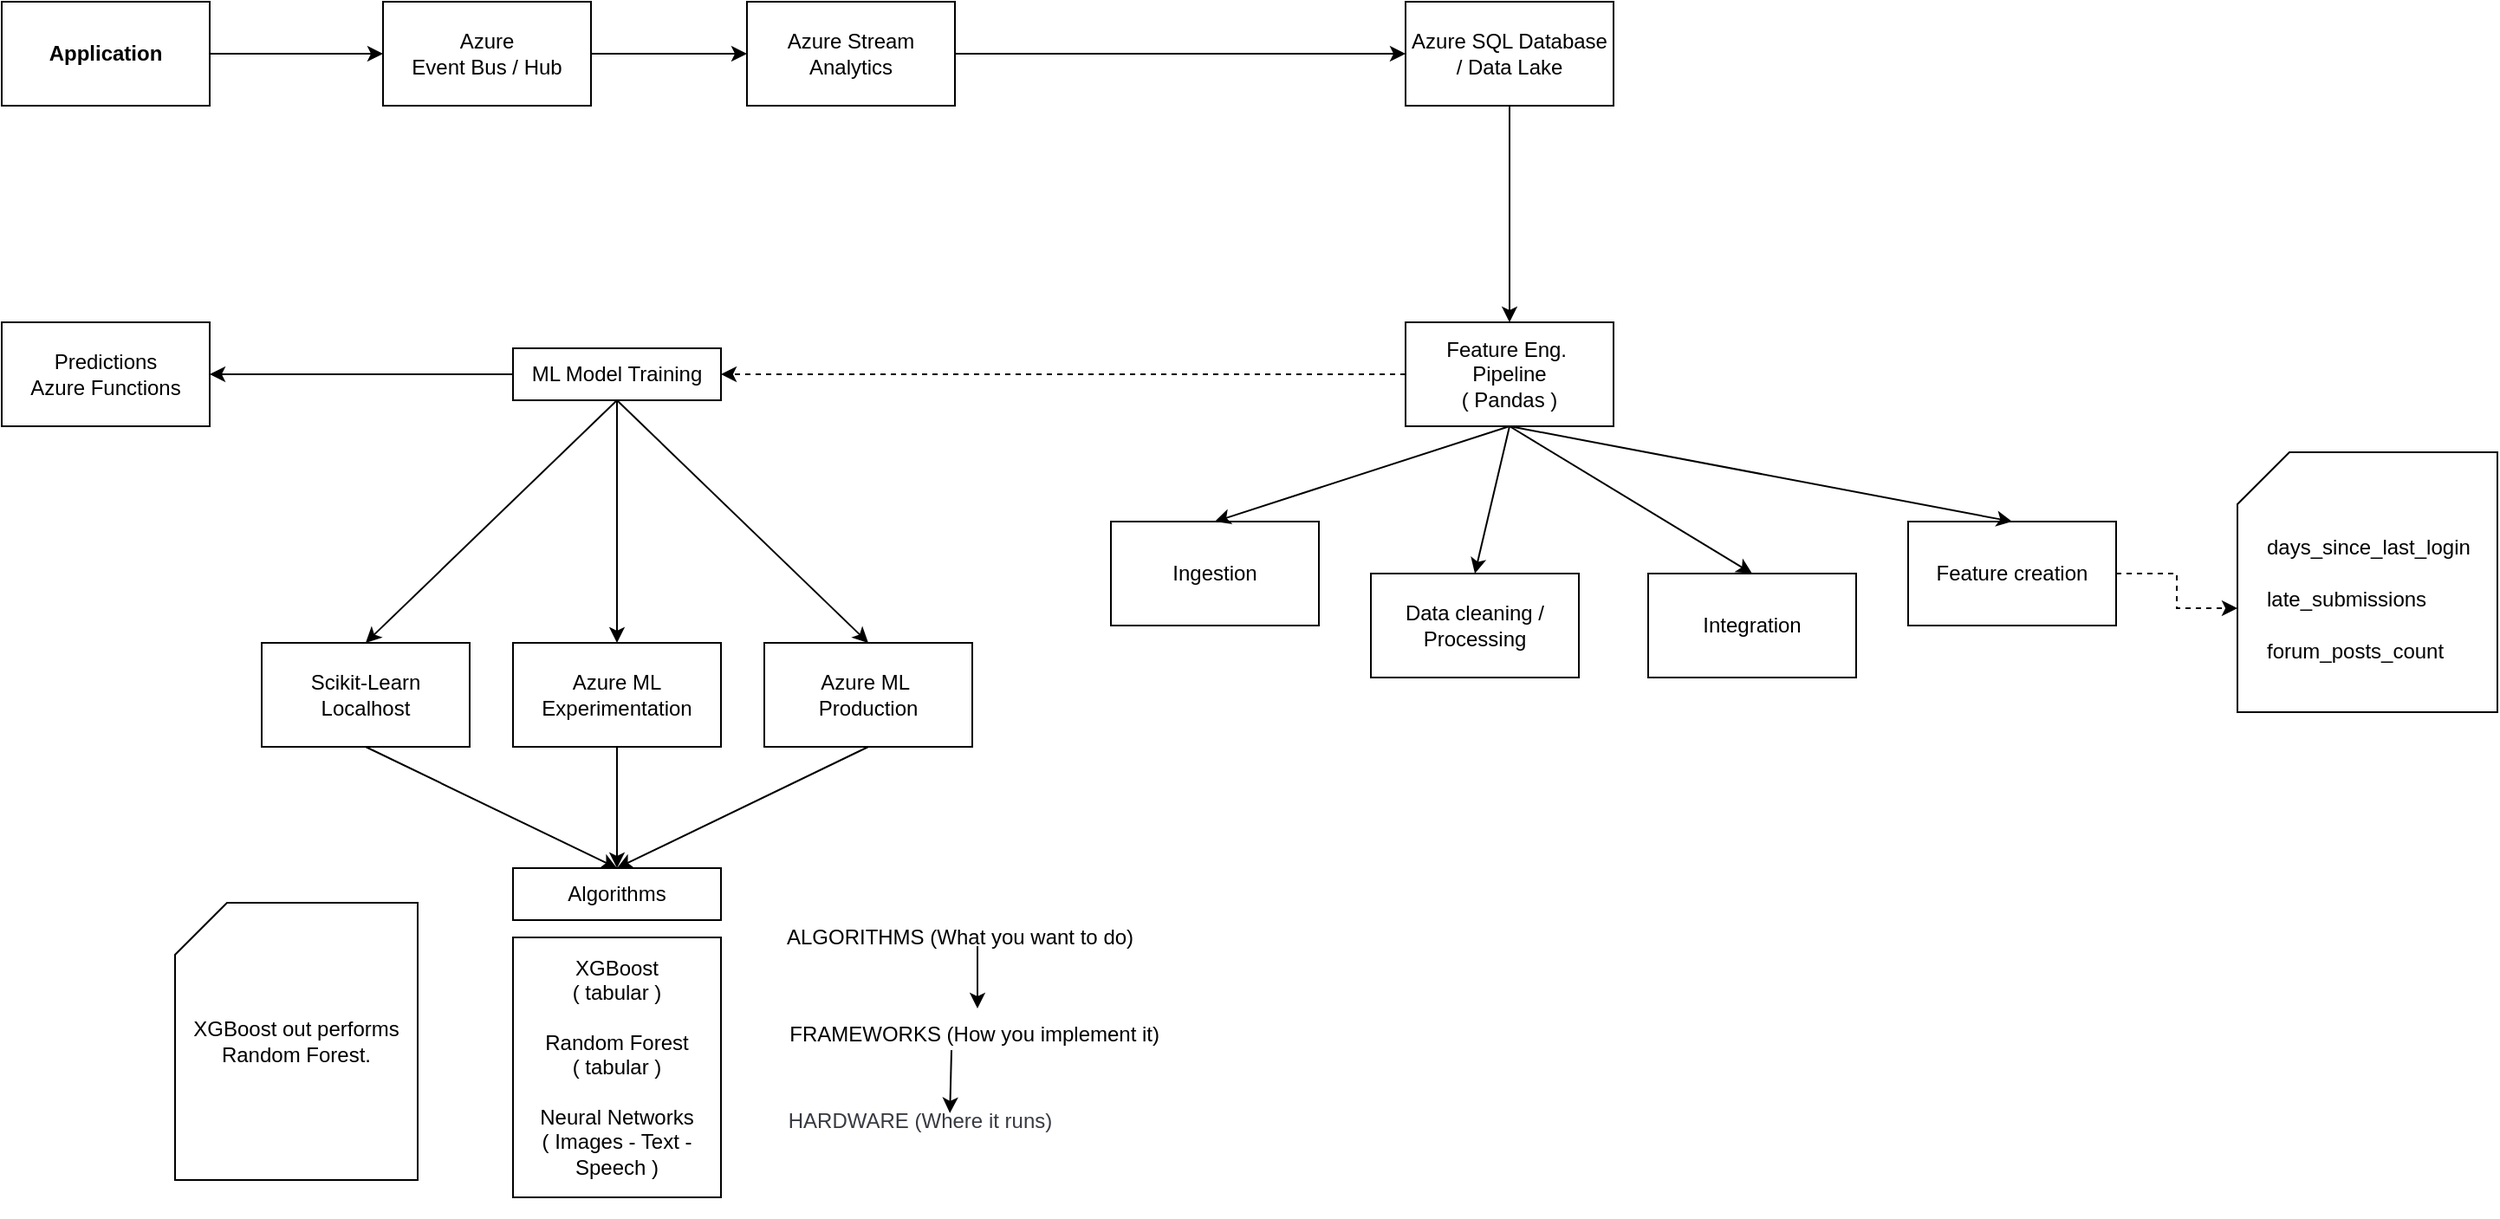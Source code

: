 <mxfile version="28.1.0" pages="2">
  <diagram name="Page-1" id="NZ0PfT4ghxWPGnqBB7Ow">
    <mxGraphModel dx="1273" dy="582" grid="1" gridSize="10" guides="1" tooltips="1" connect="1" arrows="1" fold="1" page="1" pageScale="1" pageWidth="850" pageHeight="1100" math="0" shadow="0">
      <root>
        <mxCell id="0" />
        <mxCell id="1" parent="0" />
        <mxCell id="IdPB-RqkCGbOno6uSlbF-16" style="edgeStyle=orthogonalEdgeStyle;rounded=0;orthogonalLoop=1;jettySize=auto;html=1;" edge="1" parent="1" source="IdPB-RqkCGbOno6uSlbF-2" target="IdPB-RqkCGbOno6uSlbF-4">
          <mxGeometry relative="1" as="geometry" />
        </mxCell>
        <mxCell id="IdPB-RqkCGbOno6uSlbF-2" value="&lt;b&gt;Application&lt;/b&gt;" style="rounded=0;whiteSpace=wrap;html=1;" vertex="1" parent="1">
          <mxGeometry x="70" y="150" width="120" height="60" as="geometry" />
        </mxCell>
        <mxCell id="IdPB-RqkCGbOno6uSlbF-17" style="edgeStyle=orthogonalEdgeStyle;rounded=0;orthogonalLoop=1;jettySize=auto;html=1;" edge="1" parent="1" source="IdPB-RqkCGbOno6uSlbF-4" target="IdPB-RqkCGbOno6uSlbF-5">
          <mxGeometry relative="1" as="geometry" />
        </mxCell>
        <mxCell id="IdPB-RqkCGbOno6uSlbF-4" value="&lt;div&gt;Azure&lt;/div&gt;Event Bus / Hub" style="rounded=0;whiteSpace=wrap;html=1;" vertex="1" parent="1">
          <mxGeometry x="290" y="150" width="120" height="60" as="geometry" />
        </mxCell>
        <mxCell id="IdPB-RqkCGbOno6uSlbF-18" style="edgeStyle=orthogonalEdgeStyle;rounded=0;orthogonalLoop=1;jettySize=auto;html=1;entryX=0;entryY=0.5;entryDx=0;entryDy=0;" edge="1" parent="1" source="IdPB-RqkCGbOno6uSlbF-5" target="IdPB-RqkCGbOno6uSlbF-6">
          <mxGeometry relative="1" as="geometry" />
        </mxCell>
        <mxCell id="IdPB-RqkCGbOno6uSlbF-5" value="Azure Stream Analytics" style="rounded=0;whiteSpace=wrap;html=1;" vertex="1" parent="1">
          <mxGeometry x="500" y="150" width="120" height="60" as="geometry" />
        </mxCell>
        <mxCell id="IdPB-RqkCGbOno6uSlbF-31" style="edgeStyle=orthogonalEdgeStyle;rounded=0;orthogonalLoop=1;jettySize=auto;html=1;entryX=0.5;entryY=0;entryDx=0;entryDy=0;" edge="1" parent="1" source="IdPB-RqkCGbOno6uSlbF-6" target="IdPB-RqkCGbOno6uSlbF-7">
          <mxGeometry relative="1" as="geometry" />
        </mxCell>
        <mxCell id="IdPB-RqkCGbOno6uSlbF-6" value="Azure SQL Database / Data Lake" style="rounded=0;whiteSpace=wrap;html=1;" vertex="1" parent="1">
          <mxGeometry x="880" y="150" width="120" height="60" as="geometry" />
        </mxCell>
        <mxCell id="IdPB-RqkCGbOno6uSlbF-20" style="edgeStyle=orthogonalEdgeStyle;rounded=0;orthogonalLoop=1;jettySize=auto;html=1;entryX=1;entryY=0.5;entryDx=0;entryDy=0;dashed=1;" edge="1" parent="1" source="IdPB-RqkCGbOno6uSlbF-7" target="IdPB-RqkCGbOno6uSlbF-8">
          <mxGeometry relative="1" as="geometry" />
        </mxCell>
        <mxCell id="IdPB-RqkCGbOno6uSlbF-7" value="Feature Eng.&amp;nbsp;&lt;br&gt;&lt;div&gt;&lt;span style=&quot;color: rgba(0, 0, 0, 0); font-family: monospace; font-size: 0px; text-align: start; text-wrap-mode: nowrap; background-color: transparent;&quot;&gt;%3CmxGraphModel%3E%3Croot%3E%3CmxCell%20id%3D%220%22%2F%3E%3CmxCell%20id%3D%221%22%20parent%3D%220%22%2F%3E%3CmxCell%20id%3D%222%22%20value%3D%22Azure%20SQL%20Database%20%2F%20Data%20Lake%22%20style%3D%22rounded%3D0%3BwhiteSpace%3Dwrap%3Bhtml%3D1%3B%22%20vertex%3D%221%22%20parent%3D%221%22%3E%3CmxGeometry%20x%3D%22670%22%20y%3D%22220%22%20width%3D%22120%22%20height%3D%2260%22%20as%3D%22geometry%22%2F%3E%3C%2FmxCell%3E%3C%2Froot%3E%3C%2FmxGraphModel%3E&lt;/span&gt;Pipeline&lt;/div&gt;&lt;div&gt;( Pandas )&lt;/div&gt;" style="rounded=0;whiteSpace=wrap;html=1;" vertex="1" parent="1">
          <mxGeometry x="880" y="335" width="120" height="60" as="geometry" />
        </mxCell>
        <mxCell id="IdPB-RqkCGbOno6uSlbF-21" style="edgeStyle=orthogonalEdgeStyle;rounded=0;orthogonalLoop=1;jettySize=auto;html=1;entryX=1;entryY=0.5;entryDx=0;entryDy=0;" edge="1" parent="1" source="IdPB-RqkCGbOno6uSlbF-8" target="IdPB-RqkCGbOno6uSlbF-9">
          <mxGeometry relative="1" as="geometry" />
        </mxCell>
        <mxCell id="IdPB-RqkCGbOno6uSlbF-8" value="ML Model Training" style="rounded=0;whiteSpace=wrap;html=1;" vertex="1" parent="1">
          <mxGeometry x="365" y="350" width="120" height="30" as="geometry" />
        </mxCell>
        <mxCell id="IdPB-RqkCGbOno6uSlbF-9" value="Predictions&lt;br&gt;Azure Functions" style="rounded=0;whiteSpace=wrap;html=1;" vertex="1" parent="1">
          <mxGeometry x="70" y="335" width="120" height="60" as="geometry" />
        </mxCell>
        <mxCell id="IdPB-RqkCGbOno6uSlbF-10" value="Scikit-Learn&lt;div&gt;Localhost&lt;/div&gt;" style="rounded=0;whiteSpace=wrap;html=1;" vertex="1" parent="1">
          <mxGeometry x="220" y="520" width="120" height="60" as="geometry" />
        </mxCell>
        <mxCell id="IdPB-RqkCGbOno6uSlbF-12" value="Azure ML Experimentation" style="rounded=0;whiteSpace=wrap;html=1;" vertex="1" parent="1">
          <mxGeometry x="365" y="520" width="120" height="60" as="geometry" />
        </mxCell>
        <mxCell id="IdPB-RqkCGbOno6uSlbF-13" value="Azure ML&amp;nbsp;&lt;div&gt;Production&lt;/div&gt;" style="rounded=0;whiteSpace=wrap;html=1;" vertex="1" parent="1">
          <mxGeometry x="510" y="520" width="120" height="60" as="geometry" />
        </mxCell>
        <mxCell id="IdPB-RqkCGbOno6uSlbF-22" value="Ingestion" style="rounded=0;whiteSpace=wrap;html=1;" vertex="1" parent="1">
          <mxGeometry x="710" y="450" width="120" height="60" as="geometry" />
        </mxCell>
        <mxCell id="IdPB-RqkCGbOno6uSlbF-24" value="Data cleaning / Processing" style="rounded=0;whiteSpace=wrap;html=1;" vertex="1" parent="1">
          <mxGeometry x="860" y="480" width="120" height="60" as="geometry" />
        </mxCell>
        <mxCell id="IdPB-RqkCGbOno6uSlbF-25" value="Integration" style="rounded=0;whiteSpace=wrap;html=1;" vertex="1" parent="1">
          <mxGeometry x="1020" y="480" width="120" height="60" as="geometry" />
        </mxCell>
        <mxCell id="IdPB-RqkCGbOno6uSlbF-46" style="edgeStyle=orthogonalEdgeStyle;rounded=0;orthogonalLoop=1;jettySize=auto;html=1;entryX=0;entryY=0;entryDx=0;entryDy=90;entryPerimeter=0;dashed=1;" edge="1" parent="1" source="IdPB-RqkCGbOno6uSlbF-26" target="IdPB-RqkCGbOno6uSlbF-41">
          <mxGeometry relative="1" as="geometry">
            <mxPoint x="1340" y="510" as="targetPoint" />
          </mxGeometry>
        </mxCell>
        <mxCell id="IdPB-RqkCGbOno6uSlbF-26" value="Feature creation" style="rounded=0;whiteSpace=wrap;html=1;" vertex="1" parent="1">
          <mxGeometry x="1170" y="450" width="120" height="60" as="geometry" />
        </mxCell>
        <mxCell id="IdPB-RqkCGbOno6uSlbF-34" value="" style="endArrow=classic;html=1;rounded=0;exitX=0.5;exitY=1;exitDx=0;exitDy=0;entryX=0.5;entryY=0;entryDx=0;entryDy=0;" edge="1" parent="1" source="IdPB-RqkCGbOno6uSlbF-8" target="IdPB-RqkCGbOno6uSlbF-10">
          <mxGeometry width="50" height="50" relative="1" as="geometry">
            <mxPoint x="460" y="450" as="sourcePoint" />
            <mxPoint x="380" y="490" as="targetPoint" />
          </mxGeometry>
        </mxCell>
        <mxCell id="IdPB-RqkCGbOno6uSlbF-35" value="" style="endArrow=classic;html=1;rounded=0;exitX=0.5;exitY=1;exitDx=0;exitDy=0;" edge="1" parent="1" source="IdPB-RqkCGbOno6uSlbF-8" target="IdPB-RqkCGbOno6uSlbF-12">
          <mxGeometry width="50" height="50" relative="1" as="geometry">
            <mxPoint x="425" y="510" as="sourcePoint" />
            <mxPoint x="280" y="650" as="targetPoint" />
          </mxGeometry>
        </mxCell>
        <mxCell id="IdPB-RqkCGbOno6uSlbF-36" value="" style="endArrow=classic;html=1;rounded=0;exitX=0.5;exitY=1;exitDx=0;exitDy=0;entryX=0.5;entryY=0;entryDx=0;entryDy=0;" edge="1" parent="1" source="IdPB-RqkCGbOno6uSlbF-8" target="IdPB-RqkCGbOno6uSlbF-13">
          <mxGeometry width="50" height="50" relative="1" as="geometry">
            <mxPoint x="430" y="470" as="sourcePoint" />
            <mxPoint x="430" y="610" as="targetPoint" />
          </mxGeometry>
        </mxCell>
        <mxCell id="IdPB-RqkCGbOno6uSlbF-37" value="" style="endArrow=classic;html=1;rounded=0;exitX=0.5;exitY=1;exitDx=0;exitDy=0;entryX=0.5;entryY=0;entryDx=0;entryDy=0;" edge="1" parent="1" source="IdPB-RqkCGbOno6uSlbF-7" target="IdPB-RqkCGbOno6uSlbF-22">
          <mxGeometry width="50" height="50" relative="1" as="geometry">
            <mxPoint x="550" y="490" as="sourcePoint" />
            <mxPoint x="695" y="630" as="targetPoint" />
          </mxGeometry>
        </mxCell>
        <mxCell id="IdPB-RqkCGbOno6uSlbF-38" value="" style="endArrow=classic;html=1;rounded=0;exitX=0.5;exitY=1;exitDx=0;exitDy=0;entryX=0.5;entryY=0;entryDx=0;entryDy=0;" edge="1" parent="1" source="IdPB-RqkCGbOno6uSlbF-7" target="IdPB-RqkCGbOno6uSlbF-24">
          <mxGeometry width="50" height="50" relative="1" as="geometry">
            <mxPoint x="930" y="450" as="sourcePoint" />
            <mxPoint x="760" y="505" as="targetPoint" />
          </mxGeometry>
        </mxCell>
        <mxCell id="IdPB-RqkCGbOno6uSlbF-39" value="" style="endArrow=classic;html=1;rounded=0;exitX=0.5;exitY=1;exitDx=0;exitDy=0;entryX=0.5;entryY=0;entryDx=0;entryDy=0;" edge="1" parent="1" source="IdPB-RqkCGbOno6uSlbF-7" target="IdPB-RqkCGbOno6uSlbF-25">
          <mxGeometry width="50" height="50" relative="1" as="geometry">
            <mxPoint x="930" y="480" as="sourcePoint" />
            <mxPoint x="910" y="565" as="targetPoint" />
          </mxGeometry>
        </mxCell>
        <mxCell id="IdPB-RqkCGbOno6uSlbF-40" value="" style="endArrow=classic;html=1;rounded=0;exitX=0.5;exitY=1;exitDx=0;exitDy=0;entryX=0.5;entryY=0;entryDx=0;entryDy=0;" edge="1" parent="1" source="IdPB-RqkCGbOno6uSlbF-7" target="IdPB-RqkCGbOno6uSlbF-26">
          <mxGeometry width="50" height="50" relative="1" as="geometry">
            <mxPoint x="1080" y="480" as="sourcePoint" />
            <mxPoint x="1220" y="565" as="targetPoint" />
          </mxGeometry>
        </mxCell>
        <mxCell id="IdPB-RqkCGbOno6uSlbF-45" value="" style="group" vertex="1" connectable="0" parent="1">
          <mxGeometry x="1360" y="410" width="150" height="150" as="geometry" />
        </mxCell>
        <mxCell id="IdPB-RqkCGbOno6uSlbF-41" value="" style="shape=card;whiteSpace=wrap;html=1;" vertex="1" parent="IdPB-RqkCGbOno6uSlbF-45">
          <mxGeometry width="150" height="150" as="geometry" />
        </mxCell>
        <mxCell id="IdPB-RqkCGbOno6uSlbF-42" value="days_since_last_login" style="text;html=1;align=left;verticalAlign=middle;whiteSpace=wrap;rounded=0;" vertex="1" parent="IdPB-RqkCGbOno6uSlbF-45">
          <mxGeometry x="15" y="40" width="90" height="30" as="geometry" />
        </mxCell>
        <mxCell id="IdPB-RqkCGbOno6uSlbF-43" value="late_submissions" style="text;html=1;align=left;verticalAlign=middle;whiteSpace=wrap;rounded=0;" vertex="1" parent="IdPB-RqkCGbOno6uSlbF-45">
          <mxGeometry x="15" y="70" width="60" height="30" as="geometry" />
        </mxCell>
        <mxCell id="IdPB-RqkCGbOno6uSlbF-44" value="forum_posts_count" style="text;html=1;align=left;verticalAlign=middle;whiteSpace=wrap;rounded=0;" vertex="1" parent="IdPB-RqkCGbOno6uSlbF-45">
          <mxGeometry x="15" y="100" width="60" height="30" as="geometry" />
        </mxCell>
        <mxCell id="IdPB-RqkCGbOno6uSlbF-47" value="XGBoost&lt;div&gt;( tabular )&lt;br&gt;&lt;br&gt;Random Forest&lt;div&gt;( tabular )&lt;/div&gt;&lt;div&gt;&lt;br&gt;&lt;/div&gt;&lt;div&gt;Neural Networks&lt;/div&gt;&lt;div&gt;( Images - Text - Speech )&lt;/div&gt;&lt;/div&gt;" style="rounded=0;whiteSpace=wrap;html=1;" vertex="1" parent="1">
          <mxGeometry x="365" y="690" width="120" height="150" as="geometry" />
        </mxCell>
        <mxCell id="IdPB-RqkCGbOno6uSlbF-48" value="" style="endArrow=classic;html=1;rounded=0;exitX=0.5;exitY=1;exitDx=0;exitDy=0;entryX=0.5;entryY=0;entryDx=0;entryDy=0;" edge="1" parent="1" source="IdPB-RqkCGbOno6uSlbF-10" target="IdPB-RqkCGbOno6uSlbF-52">
          <mxGeometry width="50" height="50" relative="1" as="geometry">
            <mxPoint x="475" y="460" as="sourcePoint" />
            <mxPoint x="390" y="650" as="targetPoint" />
          </mxGeometry>
        </mxCell>
        <mxCell id="IdPB-RqkCGbOno6uSlbF-49" value="" style="endArrow=classic;html=1;rounded=0;exitX=0.5;exitY=1;exitDx=0;exitDy=0;entryX=0.5;entryY=0;entryDx=0;entryDy=0;" edge="1" parent="1" source="IdPB-RqkCGbOno6uSlbF-12" target="IdPB-RqkCGbOno6uSlbF-52">
          <mxGeometry width="50" height="50" relative="1" as="geometry">
            <mxPoint x="410" y="630" as="sourcePoint" />
            <mxPoint x="420" y="640" as="targetPoint" />
          </mxGeometry>
        </mxCell>
        <mxCell id="IdPB-RqkCGbOno6uSlbF-50" value="" style="endArrow=classic;html=1;rounded=0;exitX=0.5;exitY=1;exitDx=0;exitDy=0;entryX=0.5;entryY=0;entryDx=0;entryDy=0;" edge="1" parent="1" source="IdPB-RqkCGbOno6uSlbF-13" target="IdPB-RqkCGbOno6uSlbF-52">
          <mxGeometry width="50" height="50" relative="1" as="geometry">
            <mxPoint x="420" y="660" as="sourcePoint" />
            <mxPoint x="450" y="640" as="targetPoint" />
          </mxGeometry>
        </mxCell>
        <mxCell id="IdPB-RqkCGbOno6uSlbF-51" value="XGBoost out performs Random Forest." style="shape=card;whiteSpace=wrap;html=1;" vertex="1" parent="1">
          <mxGeometry x="170" y="670" width="140" height="160" as="geometry" />
        </mxCell>
        <mxCell id="IdPB-RqkCGbOno6uSlbF-52" value="Algorithms" style="rounded=0;whiteSpace=wrap;html=1;" vertex="1" parent="1">
          <mxGeometry x="365" y="650" width="120" height="30" as="geometry" />
        </mxCell>
        <mxCell id="IdPB-RqkCGbOno6uSlbF-53" value="ALGORITHMS (What you want to do)" style="text;html=1;align=center;verticalAlign=middle;whiteSpace=wrap;rounded=0;" vertex="1" parent="1">
          <mxGeometry x="518" y="675" width="210" height="30" as="geometry" />
        </mxCell>
        <mxCell id="IdPB-RqkCGbOno6uSlbF-54" value="FRAMEWORKS (How you implement it)&amp;nbsp;" style="text;html=1;align=center;verticalAlign=middle;whiteSpace=wrap;rounded=0;container=1;" vertex="1" parent="1">
          <mxGeometry x="518" y="731" width="230" height="30" as="geometry" />
        </mxCell>
        <mxCell id="IdPB-RqkCGbOno6uSlbF-55" value="&lt;div class=&quot;relative group/copy bg-bg-000/50 border-0.5 border-border-400 rounded-lg&quot;&gt;&lt;pre style=&quot;background: transparent; color: rgb(56, 58, 66); font-family: var(--font-mono); direction: ltr; text-align: left; word-spacing: normal; word-break: normal; line-height: 1.5; tab-size: 2; hyphens: none; padding: 1em; margin: 0.5em 0px; overflow: auto; border-radius: 0.3em;&quot; class=&quot;code-block__code !my-0 !rounded-lg !text-sm !leading-relaxed&quot;&gt;&lt;code style=&quot;background: transparent; font-family: var(--font-mono); direction: ltr; text-wrap-mode: wrap; word-spacing: normal; word-break: normal; line-height: 1.5; tab-size: 2; hyphens: none;&quot;&gt;HARDWARE (Where it runs)&lt;/code&gt;&lt;/pre&gt;&lt;/div&gt;&lt;br/&gt;&lt;h2 class=&quot;text-xl font-bold text-text-100 mt-1 -mb-0.5&quot;&gt;&lt;/h2&gt;" style="text;html=1;align=center;verticalAlign=middle;whiteSpace=wrap;rounded=0;" vertex="1" parent="1">
          <mxGeometry x="510" y="795" width="180" height="30" as="geometry" />
        </mxCell>
        <mxCell id="IdPB-RqkCGbOno6uSlbF-56" value="" style="endArrow=classic;html=1;rounded=0;" edge="1" parent="1" target="IdPB-RqkCGbOno6uSlbF-54">
          <mxGeometry width="50" height="50" relative="1" as="geometry">
            <mxPoint x="633" y="695" as="sourcePoint" />
            <mxPoint x="498" y="695" as="targetPoint" />
          </mxGeometry>
        </mxCell>
        <mxCell id="IdPB-RqkCGbOno6uSlbF-58" value="" style="endArrow=classic;html=1;rounded=0;entryX=0.595;entryY=-0.121;entryDx=0;entryDy=0;entryPerimeter=0;" edge="1" parent="1" target="IdPB-RqkCGbOno6uSlbF-55">
          <mxGeometry width="50" height="50" relative="1" as="geometry">
            <mxPoint x="618" y="755" as="sourcePoint" />
            <mxPoint x="628" y="751" as="targetPoint" />
          </mxGeometry>
        </mxCell>
      </root>
    </mxGraphModel>
  </diagram>
  <diagram id="FHkOE103STiTmhsL-9xX" name="Page-2">
    <mxGraphModel dx="1665" dy="548" grid="1" gridSize="10" guides="1" tooltips="1" connect="1" arrows="1" fold="1" page="1" pageScale="1" pageWidth="850" pageHeight="1100" math="0" shadow="0">
      <root>
        <mxCell id="0" />
        <mxCell id="1" parent="0" />
        <mxCell id="vtoIuzhzJFOnYgrfLhSw-4" style="edgeStyle=orthogonalEdgeStyle;rounded=0;orthogonalLoop=1;jettySize=auto;html=1;entryX=0;entryY=0.5;entryDx=0;entryDy=0;" edge="1" parent="1" source="vtoIuzhzJFOnYgrfLhSw-1" target="vtoIuzhzJFOnYgrfLhSw-5">
          <mxGeometry relative="1" as="geometry">
            <mxPoint x="490" y="220" as="targetPoint" />
          </mxGeometry>
        </mxCell>
        <mxCell id="vtoIuzhzJFOnYgrfLhSw-15" value="auto creates" style="edgeLabel;html=1;align=center;verticalAlign=middle;resizable=0;points=[];" vertex="1" connectable="0" parent="vtoIuzhzJFOnYgrfLhSw-4">
          <mxGeometry x="-0.284" y="1" relative="1" as="geometry">
            <mxPoint as="offset" />
          </mxGeometry>
        </mxCell>
        <mxCell id="vtoIuzhzJFOnYgrfLhSw-1" value="&lt;b&gt;Deploy&lt;/b&gt;&lt;div&gt;&lt;b&gt;Machine Learning&lt;/b&gt;&lt;/div&gt;&lt;div&gt;&lt;b&gt;Service&lt;/b&gt;&lt;/div&gt;" style="rounded=0;whiteSpace=wrap;html=1;" vertex="1" parent="1">
          <mxGeometry x="300" y="190" width="120" height="60" as="geometry" />
        </mxCell>
        <mxCell id="vtoIuzhzJFOnYgrfLhSw-3" style="edgeStyle=orthogonalEdgeStyle;rounded=0;orthogonalLoop=1;jettySize=auto;html=1;entryX=0;entryY=0.5;entryDx=0;entryDy=0;" edge="1" parent="1" source="vtoIuzhzJFOnYgrfLhSw-2" target="vtoIuzhzJFOnYgrfLhSw-1">
          <mxGeometry relative="1" as="geometry" />
        </mxCell>
        <mxCell id="vtoIuzhzJFOnYgrfLhSw-2" value="&lt;b&gt;Resource&lt;/b&gt;&lt;div&gt;&lt;b&gt;Group&lt;/b&gt;&lt;/div&gt;" style="rounded=0;whiteSpace=wrap;html=1;" vertex="1" parent="1">
          <mxGeometry x="80" y="190" width="120" height="60" as="geometry" />
        </mxCell>
        <mxCell id="vtoIuzhzJFOnYgrfLhSw-5" value="&lt;b&gt;Compute&lt;/b&gt;&lt;div&gt;&lt;b&gt;Instance&lt;/b&gt;&lt;/div&gt;" style="rounded=0;whiteSpace=wrap;html=1;" vertex="1" parent="1">
          <mxGeometry x="580" y="190" width="120" height="60" as="geometry" />
        </mxCell>
        <mxCell id="vtoIuzhzJFOnYgrfLhSw-7" value="" style="endArrow=classic;html=1;rounded=0;exitX=0.5;exitY=1;exitDx=0;exitDy=0;" edge="1" parent="1" source="vtoIuzhzJFOnYgrfLhSw-2" target="vtoIuzhzJFOnYgrfLhSw-8">
          <mxGeometry width="50" height="50" relative="1" as="geometry">
            <mxPoint x="400" y="310" as="sourcePoint" />
            <mxPoint x="290" y="330" as="targetPoint" />
          </mxGeometry>
        </mxCell>
        <mxCell id="vtoIuzhzJFOnYgrfLhSw-8" value="&lt;b&gt;SQL&lt;br&gt;&lt;/b&gt;" style="rounded=0;whiteSpace=wrap;html=1;" vertex="1" parent="1">
          <mxGeometry x="70" y="370" width="120" height="30" as="geometry" />
        </mxCell>
        <mxCell id="vtoIuzhzJFOnYgrfLhSw-9" value="" style="endArrow=classic;html=1;rounded=0;exitX=0.5;exitY=1;exitDx=0;exitDy=0;entryX=0.5;entryY=0;entryDx=0;entryDy=0;" edge="1" parent="1" source="vtoIuzhzJFOnYgrfLhSw-8" target="vtoIuzhzJFOnYgrfLhSw-11">
          <mxGeometry width="50" height="50" relative="1" as="geometry">
            <mxPoint x="110" y="420" as="sourcePoint" />
            <mxPoint x="70" y="470" as="targetPoint" />
          </mxGeometry>
        </mxCell>
        <mxCell id="vtoIuzhzJFOnYgrfLhSw-10" value="" style="endArrow=classic;html=1;rounded=0;entryX=0.5;entryY=0;entryDx=0;entryDy=0;" edge="1" parent="1" target="vtoIuzhzJFOnYgrfLhSw-12">
          <mxGeometry width="50" height="50" relative="1" as="geometry">
            <mxPoint x="130" y="400" as="sourcePoint" />
            <mxPoint x="190" y="470" as="targetPoint" />
          </mxGeometry>
        </mxCell>
        <mxCell id="vtoIuzhzJFOnYgrfLhSw-11" value="&lt;b&gt;SQL&lt;br&gt;&lt;/b&gt;&lt;div&gt;&lt;b&gt;SERVER&lt;/b&gt;&lt;/div&gt;" style="rounded=0;whiteSpace=wrap;html=1;" vertex="1" parent="1">
          <mxGeometry x="-70" y="480" width="120" height="30" as="geometry" />
        </mxCell>
        <mxCell id="vtoIuzhzJFOnYgrfLhSw-12" value="&lt;b&gt;SQL&lt;br&gt;&lt;/b&gt;&lt;div&gt;&lt;b&gt;DATABASE&lt;/b&gt;&lt;/div&gt;" style="rounded=0;whiteSpace=wrap;html=1;" vertex="1" parent="1">
          <mxGeometry x="180" y="480" width="120" height="30" as="geometry" />
        </mxCell>
        <mxCell id="vtoIuzhzJFOnYgrfLhSw-13" value="" style="endArrow=classic;html=1;rounded=0;entryX=1;entryY=0.5;entryDx=0;entryDy=0;exitX=0;exitY=0.5;exitDx=0;exitDy=0;dashed=1;" edge="1" parent="1" source="vtoIuzhzJFOnYgrfLhSw-12" target="vtoIuzhzJFOnYgrfLhSw-11">
          <mxGeometry width="50" height="50" relative="1" as="geometry">
            <mxPoint x="320" y="490" as="sourcePoint" />
            <mxPoint x="370" y="440" as="targetPoint" />
          </mxGeometry>
        </mxCell>
        <mxCell id="vtoIuzhzJFOnYgrfLhSw-14" value="Within" style="edgeLabel;html=1;align=center;verticalAlign=middle;resizable=0;points=[];" vertex="1" connectable="0" parent="vtoIuzhzJFOnYgrfLhSw-13">
          <mxGeometry x="-0.056" relative="1" as="geometry">
            <mxPoint as="offset" />
          </mxGeometry>
        </mxCell>
        <mxCell id="vtoIuzhzJFOnYgrfLhSw-16" value="&lt;b&gt;Notebooks&lt;/b&gt;" style="rounded=0;whiteSpace=wrap;html=1;" vertex="1" parent="1">
          <mxGeometry x="580" y="330" width="120" height="60" as="geometry" />
        </mxCell>
        <mxCell id="vtoIuzhzJFOnYgrfLhSw-17" value="" style="endArrow=classic;html=1;rounded=0;entryX=0;entryY=0.5;entryDx=0;entryDy=0;exitX=1;exitY=0.5;exitDx=0;exitDy=0;" edge="1" parent="1" source="vtoIuzhzJFOnYgrfLhSw-1" target="vtoIuzhzJFOnYgrfLhSw-16">
          <mxGeometry width="50" height="50" relative="1" as="geometry">
            <mxPoint x="320" y="420" as="sourcePoint" />
            <mxPoint x="370" y="370" as="targetPoint" />
          </mxGeometry>
        </mxCell>
        <mxCell id="vtoIuzhzJFOnYgrfLhSw-18" value="manual create" style="edgeLabel;html=1;align=center;verticalAlign=middle;resizable=0;points=[];" vertex="1" connectable="0" parent="vtoIuzhzJFOnYgrfLhSw-17">
          <mxGeometry x="-0.007" y="1" relative="1" as="geometry">
            <mxPoint as="offset" />
          </mxGeometry>
        </mxCell>
        <mxCell id="vtoIuzhzJFOnYgrfLhSw-19" value="" style="endArrow=classic;html=1;rounded=0;entryX=0.5;entryY=1;entryDx=0;entryDy=0;exitX=0.5;exitY=0;exitDx=0;exitDy=0;dashed=1;" edge="1" parent="1" source="vtoIuzhzJFOnYgrfLhSw-16" target="vtoIuzhzJFOnYgrfLhSw-5">
          <mxGeometry width="50" height="50" relative="1" as="geometry">
            <mxPoint x="540" y="320" as="sourcePoint" />
            <mxPoint x="700" y="460" as="targetPoint" />
          </mxGeometry>
        </mxCell>
        <mxCell id="vtoIuzhzJFOnYgrfLhSw-20" value="connected to" style="edgeLabel;html=1;align=center;verticalAlign=middle;resizable=0;points=[];" vertex="1" connectable="0" parent="vtoIuzhzJFOnYgrfLhSw-19">
          <mxGeometry x="-0.007" y="1" relative="1" as="geometry">
            <mxPoint as="offset" />
          </mxGeometry>
        </mxCell>
      </root>
    </mxGraphModel>
  </diagram>
</mxfile>
